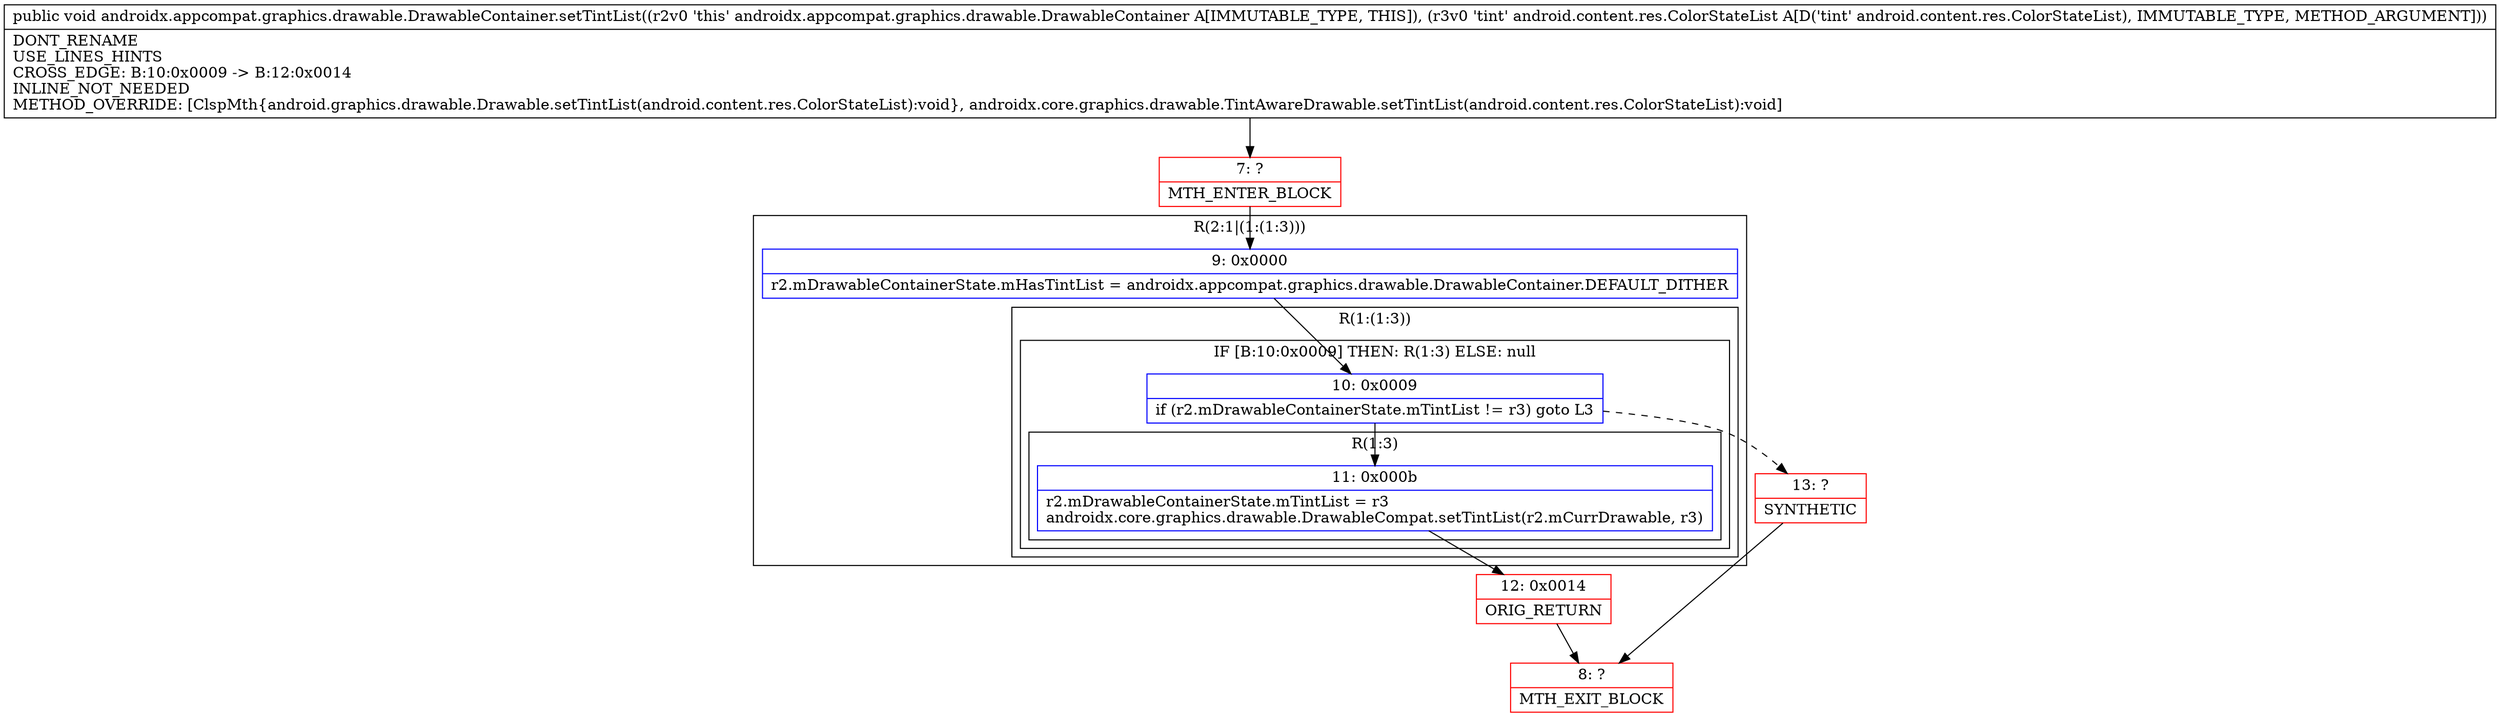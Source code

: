digraph "CFG forandroidx.appcompat.graphics.drawable.DrawableContainer.setTintList(Landroid\/content\/res\/ColorStateList;)V" {
subgraph cluster_Region_1672050998 {
label = "R(2:1|(1:(1:3)))";
node [shape=record,color=blue];
Node_9 [shape=record,label="{9\:\ 0x0000|r2.mDrawableContainerState.mHasTintList = androidx.appcompat.graphics.drawable.DrawableContainer.DEFAULT_DITHER\l}"];
subgraph cluster_Region_1655463132 {
label = "R(1:(1:3))";
node [shape=record,color=blue];
subgraph cluster_IfRegion_676058811 {
label = "IF [B:10:0x0009] THEN: R(1:3) ELSE: null";
node [shape=record,color=blue];
Node_10 [shape=record,label="{10\:\ 0x0009|if (r2.mDrawableContainerState.mTintList != r3) goto L3\l}"];
subgraph cluster_Region_1124133947 {
label = "R(1:3)";
node [shape=record,color=blue];
Node_11 [shape=record,label="{11\:\ 0x000b|r2.mDrawableContainerState.mTintList = r3\landroidx.core.graphics.drawable.DrawableCompat.setTintList(r2.mCurrDrawable, r3)\l}"];
}
}
}
}
Node_7 [shape=record,color=red,label="{7\:\ ?|MTH_ENTER_BLOCK\l}"];
Node_12 [shape=record,color=red,label="{12\:\ 0x0014|ORIG_RETURN\l}"];
Node_8 [shape=record,color=red,label="{8\:\ ?|MTH_EXIT_BLOCK\l}"];
Node_13 [shape=record,color=red,label="{13\:\ ?|SYNTHETIC\l}"];
MethodNode[shape=record,label="{public void androidx.appcompat.graphics.drawable.DrawableContainer.setTintList((r2v0 'this' androidx.appcompat.graphics.drawable.DrawableContainer A[IMMUTABLE_TYPE, THIS]), (r3v0 'tint' android.content.res.ColorStateList A[D('tint' android.content.res.ColorStateList), IMMUTABLE_TYPE, METHOD_ARGUMENT]))  | DONT_RENAME\lUSE_LINES_HINTS\lCROSS_EDGE: B:10:0x0009 \-\> B:12:0x0014\lINLINE_NOT_NEEDED\lMETHOD_OVERRIDE: [ClspMth\{android.graphics.drawable.Drawable.setTintList(android.content.res.ColorStateList):void\}, androidx.core.graphics.drawable.TintAwareDrawable.setTintList(android.content.res.ColorStateList):void]\l}"];
MethodNode -> Node_7;Node_9 -> Node_10;
Node_10 -> Node_11;
Node_10 -> Node_13[style=dashed];
Node_11 -> Node_12;
Node_7 -> Node_9;
Node_12 -> Node_8;
Node_13 -> Node_8;
}

